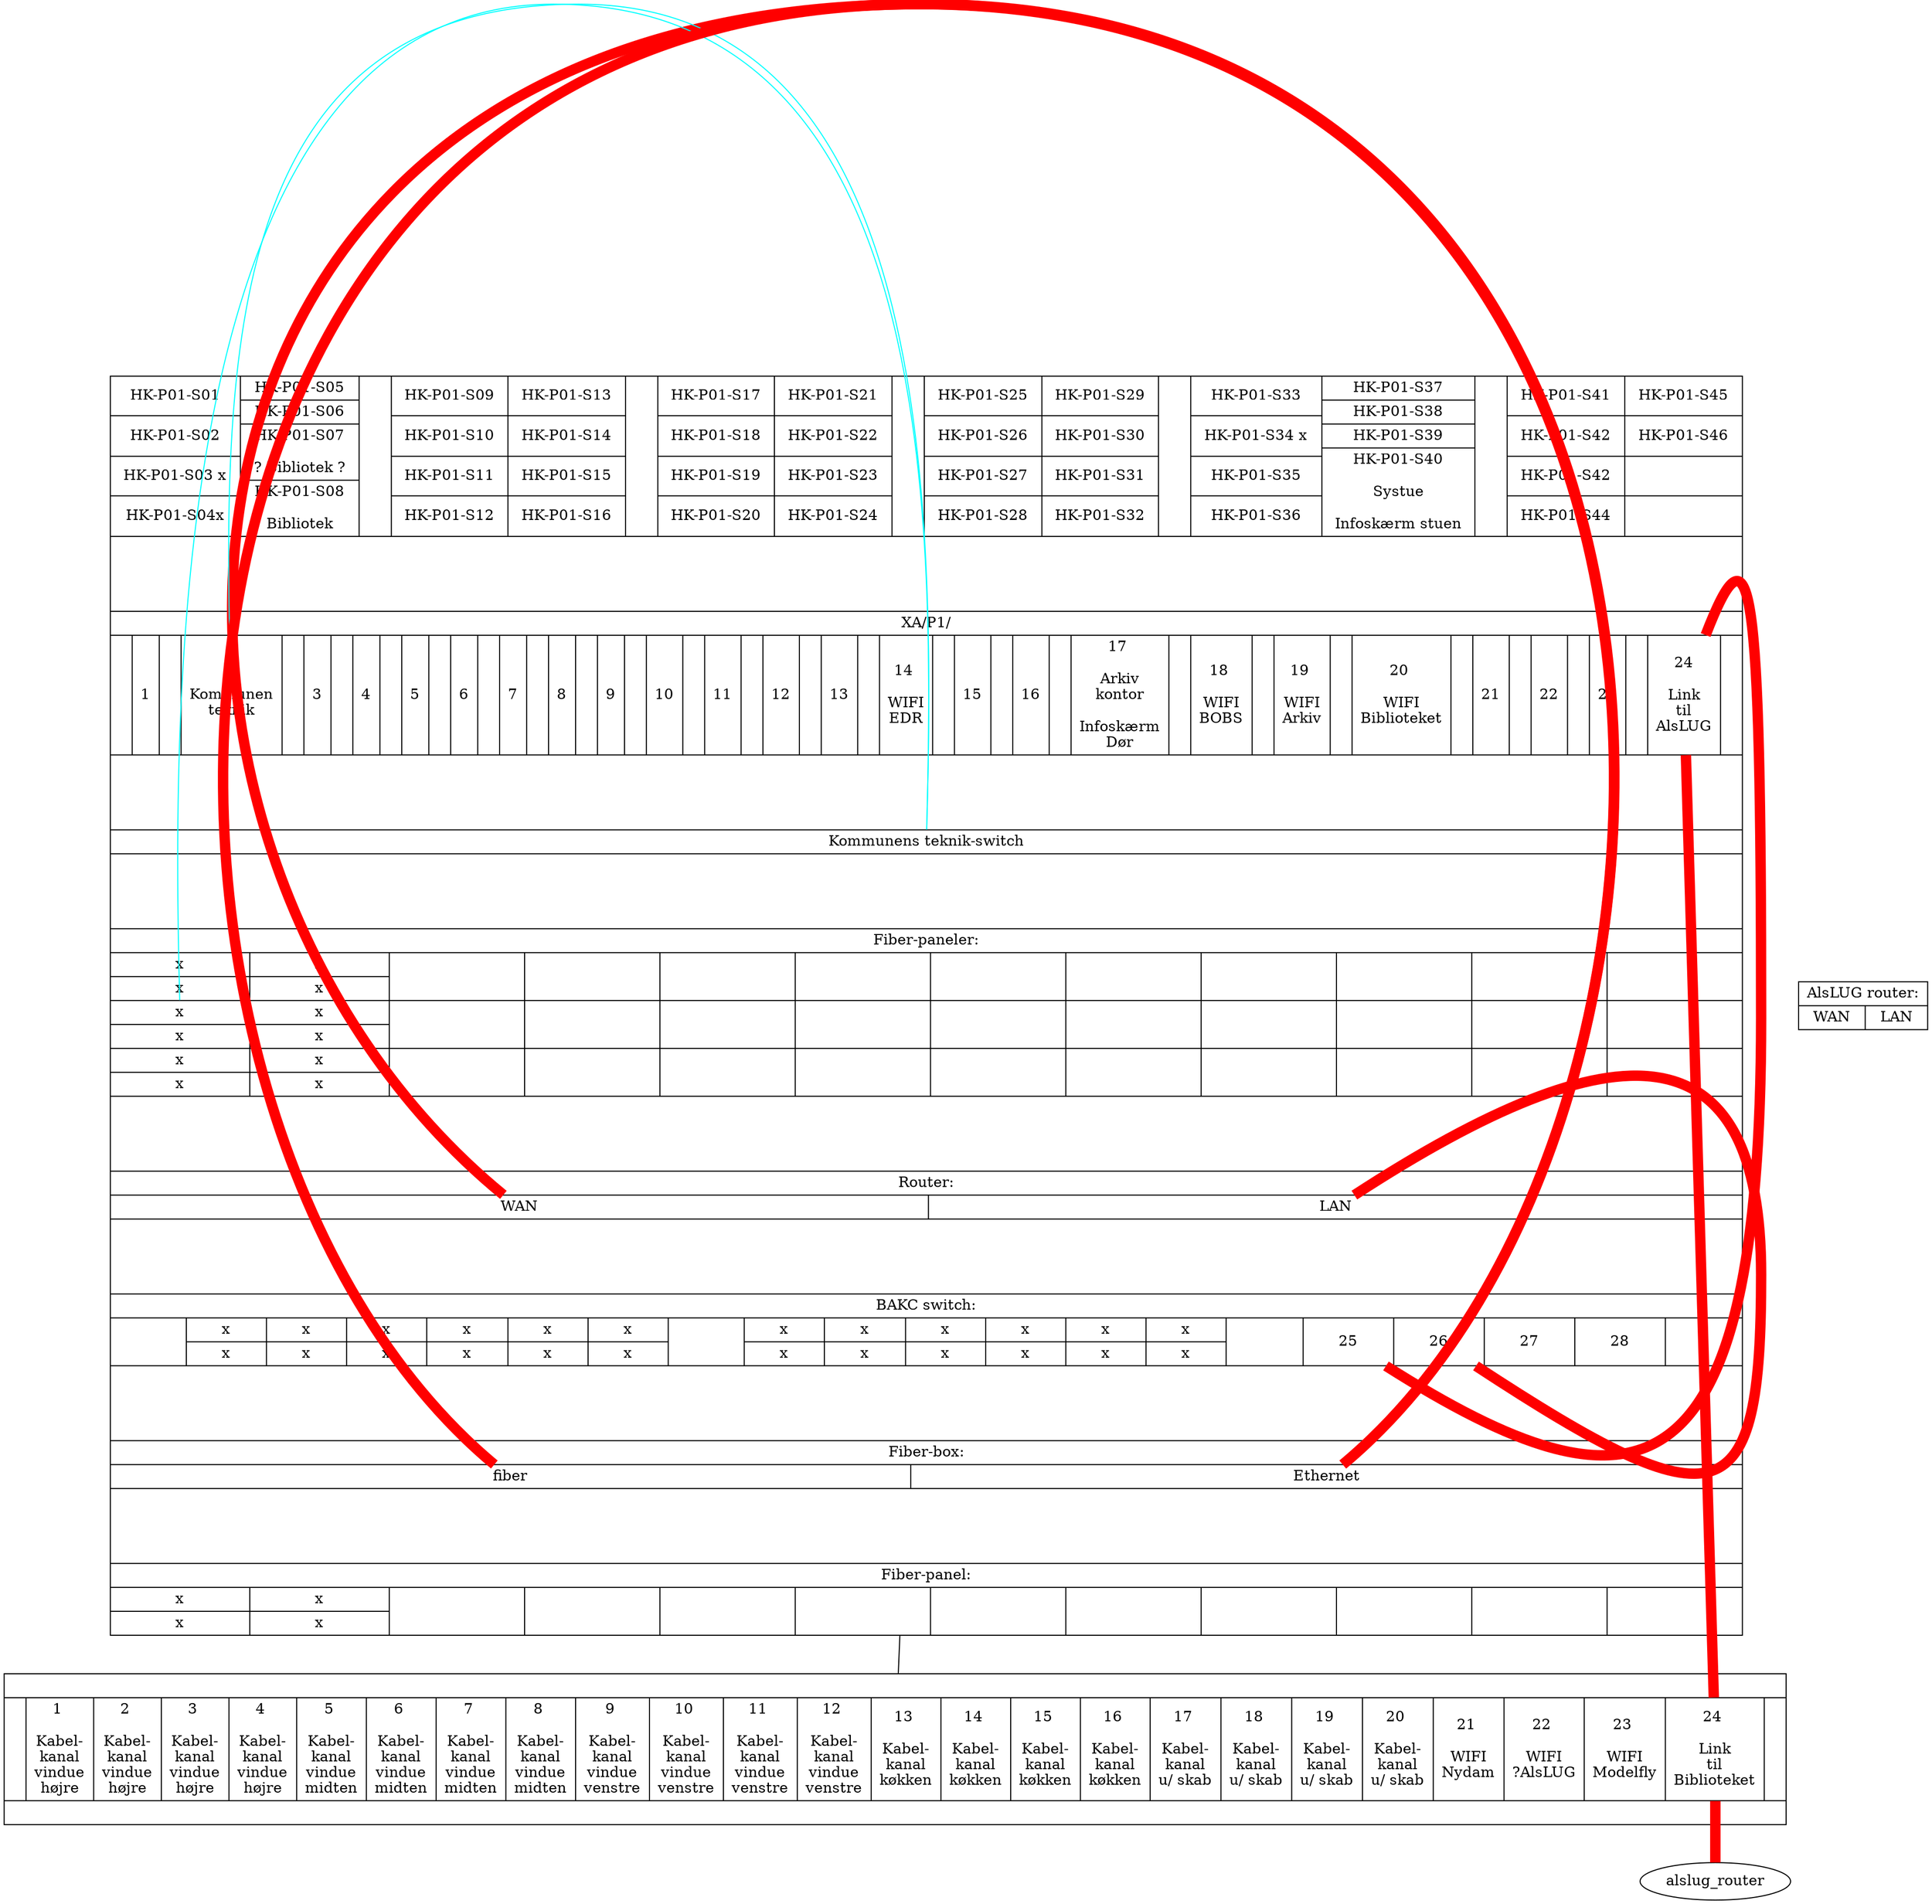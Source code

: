 digraph xxx {
  edge [ dir=none ];
  bib_patch [ shape=record label="{
  					{
						{
							HK-P01-S01|
							HK-P01-S02|
							HK-P01-S03 x|
							HK-P01-S04x
						}|{
							HK-P01-S05|
							HK-P01-S06|
							HK-P01-S07\n\n? Bibliotek ?|
							HK-P01-S08\n\nBibliotek
						}
						||
						{
							HK-P01-S09|
							HK-P01-S10|
							HK-P01-S11|
							HK-P01-S12
						}|{
							HK-P01-S13|
							HK-P01-S14|
							HK-P01-S15|
							HK-P01-S16
						}
						||
						{
							HK-P01-S17|
							HK-P01-S18|
							HK-P01-S19|
							HK-P01-S20
						}|{
							HK-P01-S21|
							HK-P01-S22|
							HK-P01-S23|
							HK-P01-S24
						}
						||
						{
							HK-P01-S25|
							HK-P01-S26|
							HK-P01-S27|
							HK-P01-S28
						}|{
							HK-P01-S29|
							HK-P01-S30|
							HK-P01-S31|
							HK-P01-S32
						}
						||
						{
							HK-P01-S33|
							HK-P01-S34 x|
							HK-P01-S35|
							HK-P01-S36
						}|{
							HK-P01-S37|
							HK-P01-S38|
							HK-P01-S39|
							HK-P01-S40\n\nSystue\n\nInfoskærm stuen
						}
						||
						{
							HK-P01-S41|
							HK-P01-S42|
							HK-P01-S42|
							HK-P01-S44
						}|{
							HK-P01-S45|
							HK-P01-S46|
							|
						}
					}
					|\n\n\n\n|XA/P1/|
					{|
							<xa_p1_1> 1
						||
							<xa_p1_2> 2 \nKommunen\nteknik
						||
							<xa_p1_3> 3
						||
							<xa_p1_4> 4
						||
							<xa_p1_5> 5
						||
							<xa_p1_6> 6
						||
							<xa_p1_7> 7
						||
							<xa_p1_8> 8
						||
							<xa_p1_9> 9
						||
							<xa_p1_10> 10
						||
							<xa_p1_11> 11
						||
							<xa_p1_12> 12
						||
							<xa_p1_13> 13
						||
							<xa_p1_14> 14 \n\nWIFI\nEDR
						||
							<xa_p1_15> 15
						||
							<xa_p1_16> 16
						||
							<xa_p1_15> 17 \n\nArkiv\nkontor\n\nInfoskærm\nDør
						||
							<xa_p1_18> 18 \n\nWIFI\nBOBS
						||
							<xa_p1_19> 19 \n\nWIFI\nArkiv
						||
							<xa_p1_20> 20 \n\nWIFI\nBiblioteket
						||
							<xa_p1_21> 21
						||
							<xa_p1_22> 22
						||
							<xa_p1_23> 23
						||
							<xa_p1_24> 24\n\nLink\ntil\nAlsLUG
					|}
					|\n\n\n\n|
					<kom_switch>Kommunens teknik-switch
					|\n\n\n\n|Fiber-paneler:
					|
					{{x|x}|{x|x}||||||||||}
					|
					{{<kom_fiber>x|x}|{<festlokale_fiber>x|x}||||||||||}
					|
					{{x|x}|{x|x}||||||||||}
					|\n\n\n\n|Router:|
					{<route_wan> WAN|<router_lan> LAN}
					|\n\n\n\n|BAKC switch:|
					{
						|{x|x}|{x|x}|{x|x}|{x|x}|{x|x}|{x|x}|
						|{x|x}|{x|x}|{x|x}|{x|x}|{x|x}|{x|x}|
						|<switch_25> 25|<switch_26> 26|27|<switch_fiber> 28|
					}
					|\n\n\n\n|Fiber-box:|
					{<stofabox_fiber> fiber|<stofabox_ethernet> Ethernet}
					|\n\n\n\n|Fiber-panel:|
					{{<stofabox_ethernet> x|x}|{x|x}||||||||||}
				}" ];
  alslug_patch [ shape=record label="{
					|{|
						<1> 1 \n\nKabel-\nkanal\nvindue\nhøjre
					|
						<2> 2 \n\nKabel-\nkanal\nvindue\nhøjre
					|
						<3> 3 \n\nKabel-\nkanal\nvindue\nhøjre
					|
						<4> 4 \n\nKabel-\nkanal\nvindue\nhøjre
					|
						<5> 5 \n\nKabel-\nkanal\nvindue\nmidten
					|
						<6> 6 \n\nKabel-\nkanal\nvindue\nmidten
					|
						<7> 7 \n\nKabel-\nkanal\nvindue\nmidten
					|
						<8> 8 \n\nKabel-\nkanal\nvindue\nmidten
					|
						<9> 9 \n\nKabel-\nkanal\nvindue\nvenstre
					|
						<10> 10 \n\nKabel-\nkanal\nvindue\nvenstre
					|
						<11> 11 \n\nKabel-\nkanal\nvindue\nvenstre
					|
						<12> 12 \n\nKabel-\nkanal\nvindue\nvenstre
					|
						<13> 13 \n\nKabel-\nkanal\nkøkken
					|
						<14> 14 \n\nKabel-\nkanal\nkøkken
					|
						<15> 15 \n\nKabel-\nkanal\nkøkken
					|
						<16> 16 \n\nKabel-\nkanal\nkøkken
					|
						<17> 17 \n\nKabel-\nkanal\nu/ skab
					|
						<18> 18 \n\nKabel-\nkanal\nu/ skab
					|
						<19> 19 \n\nKabel-\nkanal\nu/ skab
					|
						<20> 20 \n\nKabel-\nkanal\nu/ skab
					|
						<21> 21 \n\nWIFI\nNydam
					|
						<22> 22 \n\nWIFI\n?AlsLUG
					|
						<23> 23 \n\nWIFI\nModelfly
					|
						<24> 24 \n\nLink\ntil\nBiblioteket
					|}|
                                      }" ];
  alslug_route [ shape=record label="{AlsLUG router:|{<wan> WAN|<lan> LAN}}" ];
  bib_patch:stofabox_ethernet -> bib_patch:route_wan [ color=red penwidth=10 ];
  bib_patch:router_lan -> bib_patch:switch_26 [ color=red penwidth=10 ];
  bib_patch:switch_25 -> bib_patch:xa_p1_24 -> alslug_patch:24 -> alslug_router:wan [ color=red penwidth=10 ];

  bib_patch -> alslug_patch;
  bib_patch:xa_p1_2 -> bib_patch:kom_switch -> bib_patch:kom_fiber [ color=cyan ];
  bib_patch:stofabox_ethernet -> bib_patch:stofabox_fiber [ color=red penwidth=10 ];
}
